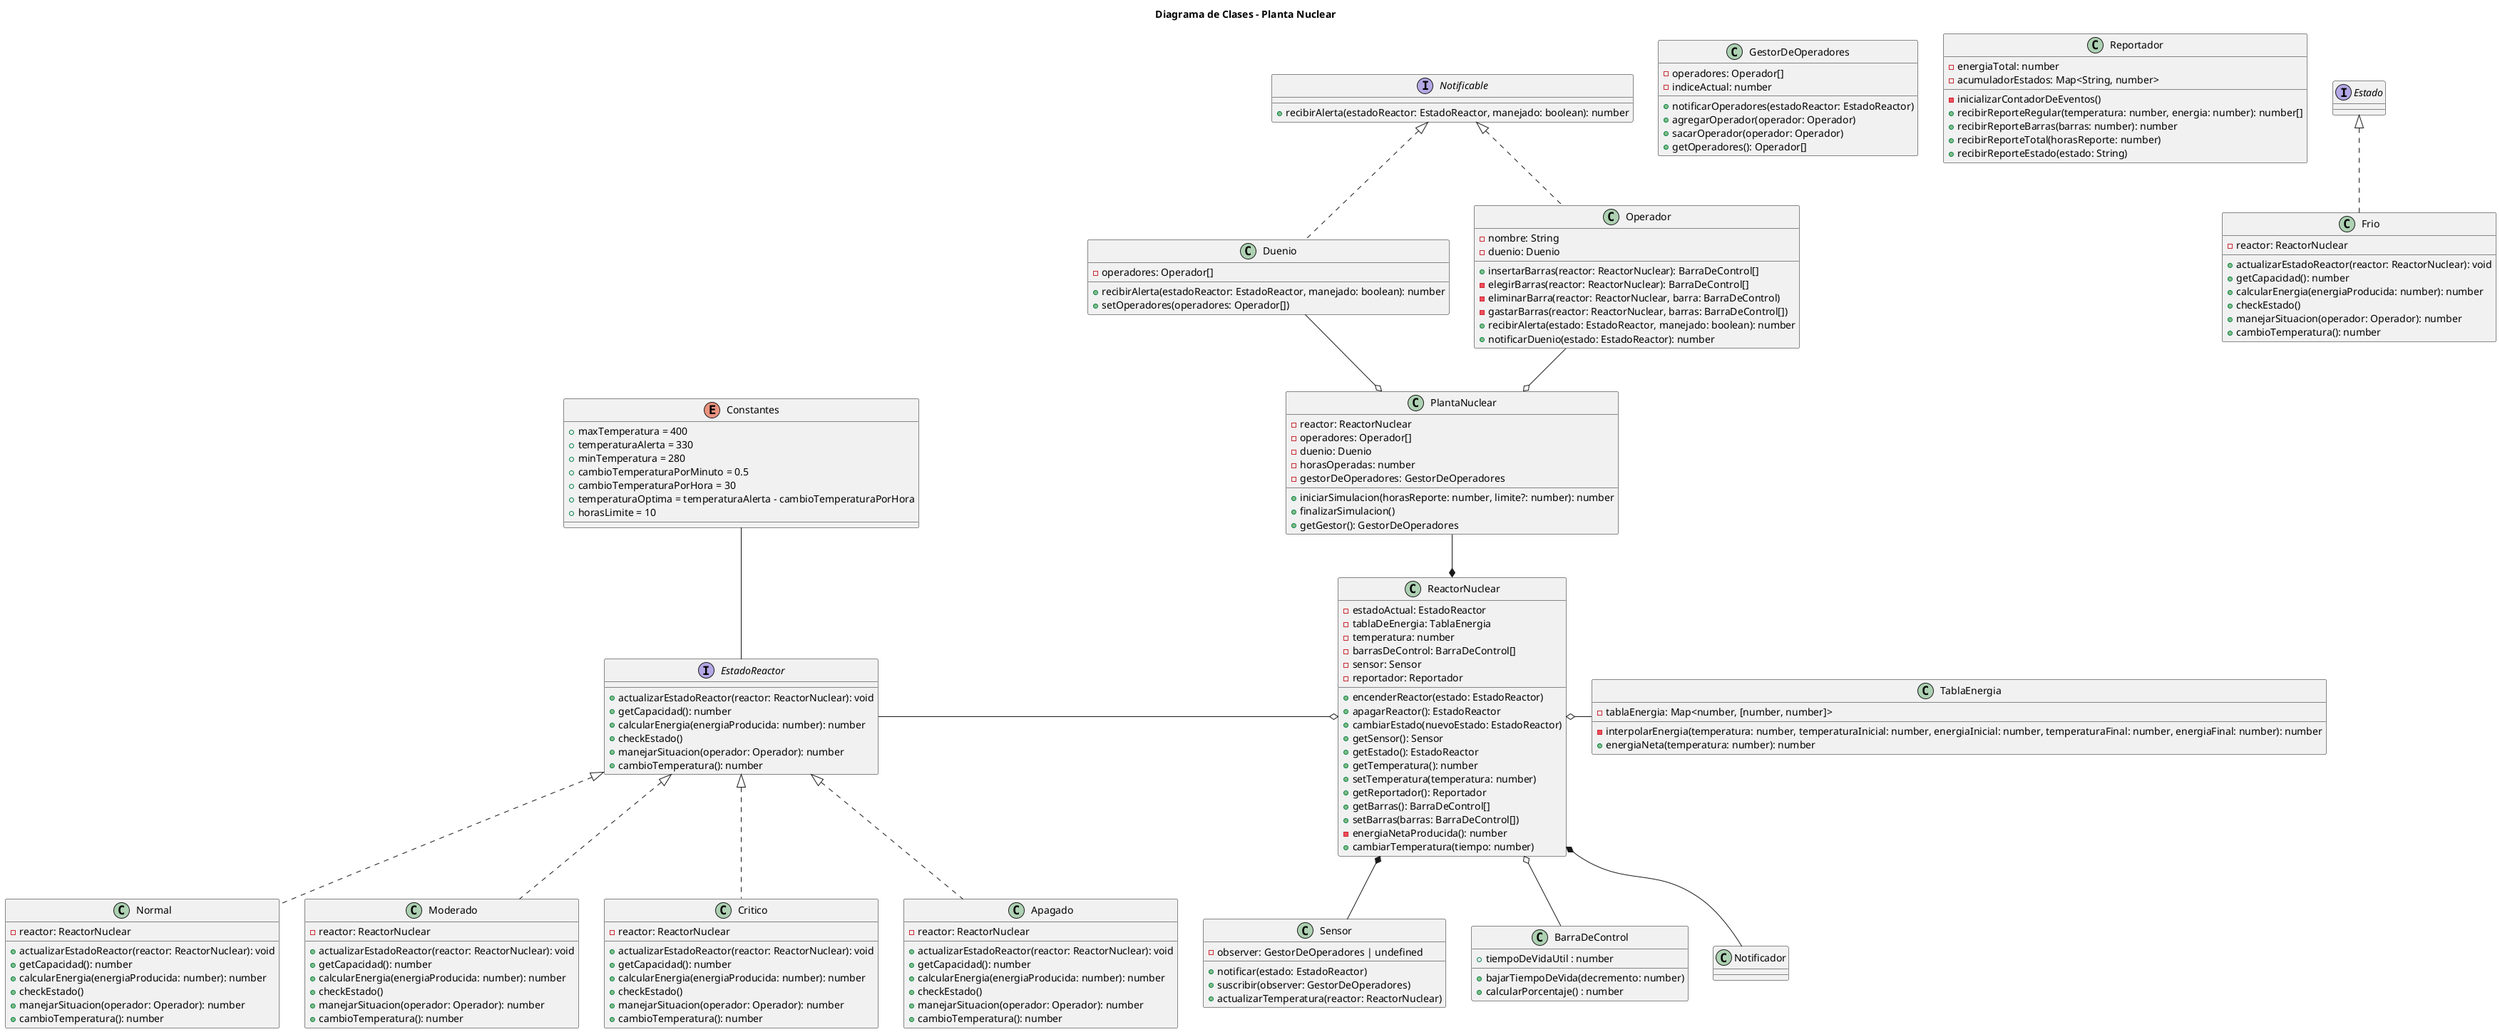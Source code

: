 @startuml Planta Nuclear
title Diagrama de Clases - Planta Nuclear

interface Notificable {
    + recibirAlerta(estadoReactor: EstadoReactor, manejado: boolean): number
}

class Duenio implements Notificable {
    - operadores: Operador[]

    + recibirAlerta(estadoReactor: EstadoReactor, manejado: boolean): number
    + setOperadores(operadores: Operador[])
}

class GestorDeOperadores {
    - operadores: Operador[]
    - indiceActual: number

    + notificarOperadores(estadoReactor: EstadoReactor)
    + agregarOperador(operador: Operador)
    + sacarOperador(operador: Operador)
    + getOperadores(): Operador[]
}

class Operador implements Notificable {
    - nombre: String
    - duenio: Duenio

    + insertarBarras(reactor: ReactorNuclear): BarraDeControl[]
    - elegirBarras(reactor: ReactorNuclear): BarraDeControl[]
    - eliminarBarra(reactor: ReactorNuclear, barra: BarraDeControl)
    - gastarBarras(reactor: ReactorNuclear, barras: BarraDeControl[])
    + recibirAlerta(estado: EstadoReactor, manejado: boolean): number
    + notificarDuenio(estado: EstadoReactor): number
}

class Reportador {
    - energiaTotal: number
    - acumuladorEstados: Map<String, number>

    - inicializarContadorDeEventos()
    + recibirReporteRegular(temperatura: number, energia: number): number[]
    + recibirReporteBarras(barras: number): number
    + recibirReporteTotal(horasReporte: number)
    + recibirReporteEstado(estado: String)
}

class PlantaNuclear {
    - reactor: ReactorNuclear
    - operadores: Operador[]
    - duenio: Duenio
    - horasOperadas: number
    - gestorDeOperadores: GestorDeOperadores

    + iniciarSimulacion(horasReporte: number, limite?: number): number
    + finalizarSimulacion()
    + getGestor(): GestorDeOperadores
}

class ReactorNuclear {
    - estadoActual: EstadoReactor
    - tablaDeEnergia: TablaEnergia
    - temperatura: number
    - barrasDeControl: BarraDeControl[]
    - sensor: Sensor
    - reportador: Reportador

    + encenderReactor(estado: EstadoReactor)
    + apagarReactor(): EstadoReactor
    + cambiarEstado(nuevoEstado: EstadoReactor)
    + getSensor(): Sensor
    + getEstado(): EstadoReactor
    + getTemperatura(): number
    + setTemperatura(temperatura: number)
    + getReportador(): Reportador
    + getBarras(): BarraDeControl[]
    + setBarras(barras: BarraDeControl[])
    - energiaNetaProducida(): number
    + cambiarTemperatura(tiempo: number)
}

class Sensor {
    - observer: GestorDeOperadores | undefined

    + notificar(estado: EstadoReactor)
    + suscribir(observer: GestorDeOperadores)
    + actualizarTemperatura(reactor: ReactorNuclear)
}

class BarraDeControl {
    + tiempoDeVidaUtil : number
    
    + bajarTiempoDeVida(decremento: number)
    + calcularPorcentaje() : number
}

class TablaEnergia {
    - tablaEnergia: Map<number, [number, number]>

    - interpolarEnergia(temperatura: number, temperaturaInicial: number, energiaInicial: number, temperaturaFinal: number, energiaFinal: number): number
    + energiaNeta(temperatura: number): number
}

Interface EstadoReactor {
    + actualizarEstadoReactor(reactor: ReactorNuclear): void
    + getCapacidad(): number
    + calcularEnergia(energiaProducida: number): number
    + checkEstado()
    + manejarSituacion(operador: Operador): number
    + cambioTemperatura(): number
}

class Frio implements Estado {
    - reactor: ReactorNuclear

    + actualizarEstadoReactor(reactor: ReactorNuclear): void
    + getCapacidad(): number
    + calcularEnergia(energiaProducida: number): number
    + checkEstado()
    + manejarSituacion(operador: Operador): number
    + cambioTemperatura(): number
}

class Normal implements EstadoReactor {
    - reactor: ReactorNuclear

    + actualizarEstadoReactor(reactor: ReactorNuclear): void
    + getCapacidad(): number
    + calcularEnergia(energiaProducida: number): number
    + checkEstado()
    + manejarSituacion(operador: Operador): number
    + cambioTemperatura(): number
}

class Moderado implements EstadoReactor {
    - reactor: ReactorNuclear

    + actualizarEstadoReactor(reactor: ReactorNuclear): void
    + getCapacidad(): number
    + calcularEnergia(energiaProducida: number): number
    + checkEstado()
    + manejarSituacion(operador: Operador): number
    + cambioTemperatura(): number
}

class Critico implements EstadoReactor {
    - reactor: ReactorNuclear

    + actualizarEstadoReactor(reactor: ReactorNuclear): void
    + getCapacidad(): number
    + calcularEnergia(energiaProducida: number): number
    + checkEstado()
    + manejarSituacion(operador: Operador): number
    + cambioTemperatura(): number
}

class Apagado implements EstadoReactor {
    - reactor: ReactorNuclear

    + actualizarEstadoReactor(reactor: ReactorNuclear): void
    + getCapacidad(): number
    + calcularEnergia(energiaProducida: number): number
    + checkEstado()
    + manejarSituacion(operador: Operador): number
    + cambioTemperatura(): number
}

enum Constantes {
    + maxTemperatura = 400
    + temperaturaAlerta = 330
    + minTemperatura = 280
    + cambioTemperaturaPorMinuto = 0.5
    + cambioTemperaturaPorHora = 30
    + temperaturaOptima = temperaturaAlerta - cambioTemperaturaPorHora
    + horasLimite = 10
}

PlantaNuclear o-u- Operador
PlantaNuclear o-l- Duenio

ReactorNuclear *-u- PlantaNuclear
ReactorNuclear *-- Sensor
ReactorNuclear *-- Notificador
ReactorNuclear o-- BarraDeControl
ReactorNuclear o-l- EstadoReactor
ReactorNuclear o-r- TablaEnergia

Constantes -- EstadoReactor


'Preguntas: ¿Como aumenta la temperatura del reactor? ¿Sola? ¿Lo simulamos?
'Como delegamos las responsabilidades de los Operadores

@enduml
